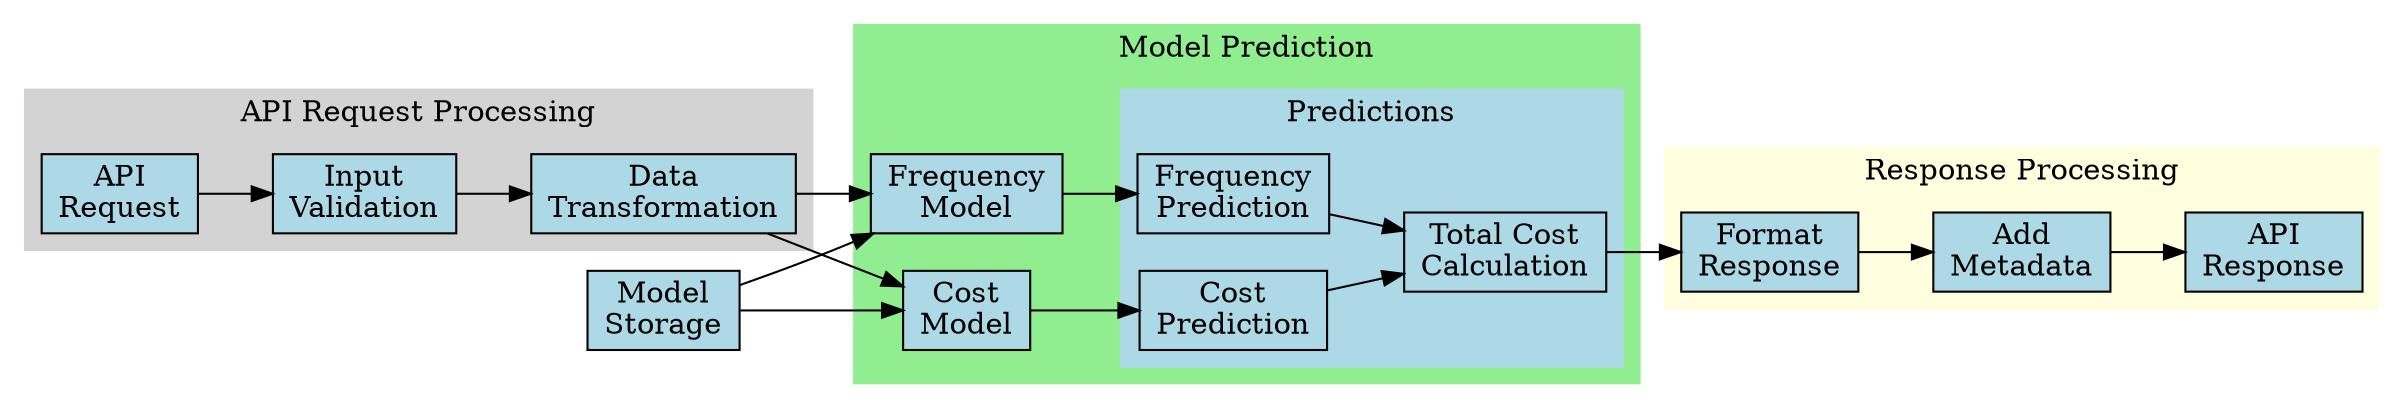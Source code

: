digraph PredictionPipeline {
    rankdir=LR;
    node [shape=box, style=filled, fillcolor=lightblue];
    
    subgraph cluster_0 {
        label = "API Request Processing";
        style=filled;
        color=lightgrey;
        
        input [label="API\nRequest"];
        validation [label="Input\nValidation"];
        data_transform [label="Data\nTransformation"];
        
        input -> validation -> data_transform;
    }
    
    subgraph cluster_1 {
        label = "Model Prediction";
        style=filled;
        color=lightgreen;
        
        freq_model [label="Frequency\nModel"];
        cost_model [label="Cost\nModel"];
        
        subgraph cluster_2 {
            label = "Predictions";
            style=filled;
            color=lightblue;
            
            freq_pred [label="Frequency\nPrediction"];
            cost_pred [label="Cost\nPrediction"];
            total_cost [label="Total Cost\nCalculation"];
            
            {freq_pred cost_pred} -> total_cost;
        }
        
        freq_model -> freq_pred;
        cost_model -> cost_pred;
    }
    
    subgraph cluster_3 {
        label = "Response Processing";
        style=filled;
        color=lightyellow;
        
        format_response [label="Format\nResponse"];
        add_metadata [label="Add\nMetadata"];
        api_response [label="API\nResponse"];
        
        format_response -> add_metadata -> api_response;
    }
    
    data_transform -> {freq_model cost_model};
    total_cost -> format_response;
    
    # Model Loading
    model_storage [label="Model\nStorage"];
    model_storage -> {freq_model cost_model};
} 